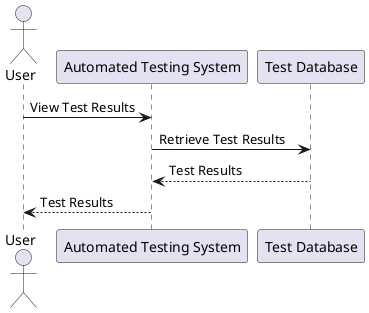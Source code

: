 @startuml
actor User
participant "Automated Testing System" as TestingSystem
participant "Test Database" as Database

User -> TestingSystem: View Test Results
TestingSystem -> Database: Retrieve Test Results
Database --> TestingSystem: Test Results
TestingSystem --> User: Test Results
@enduml
